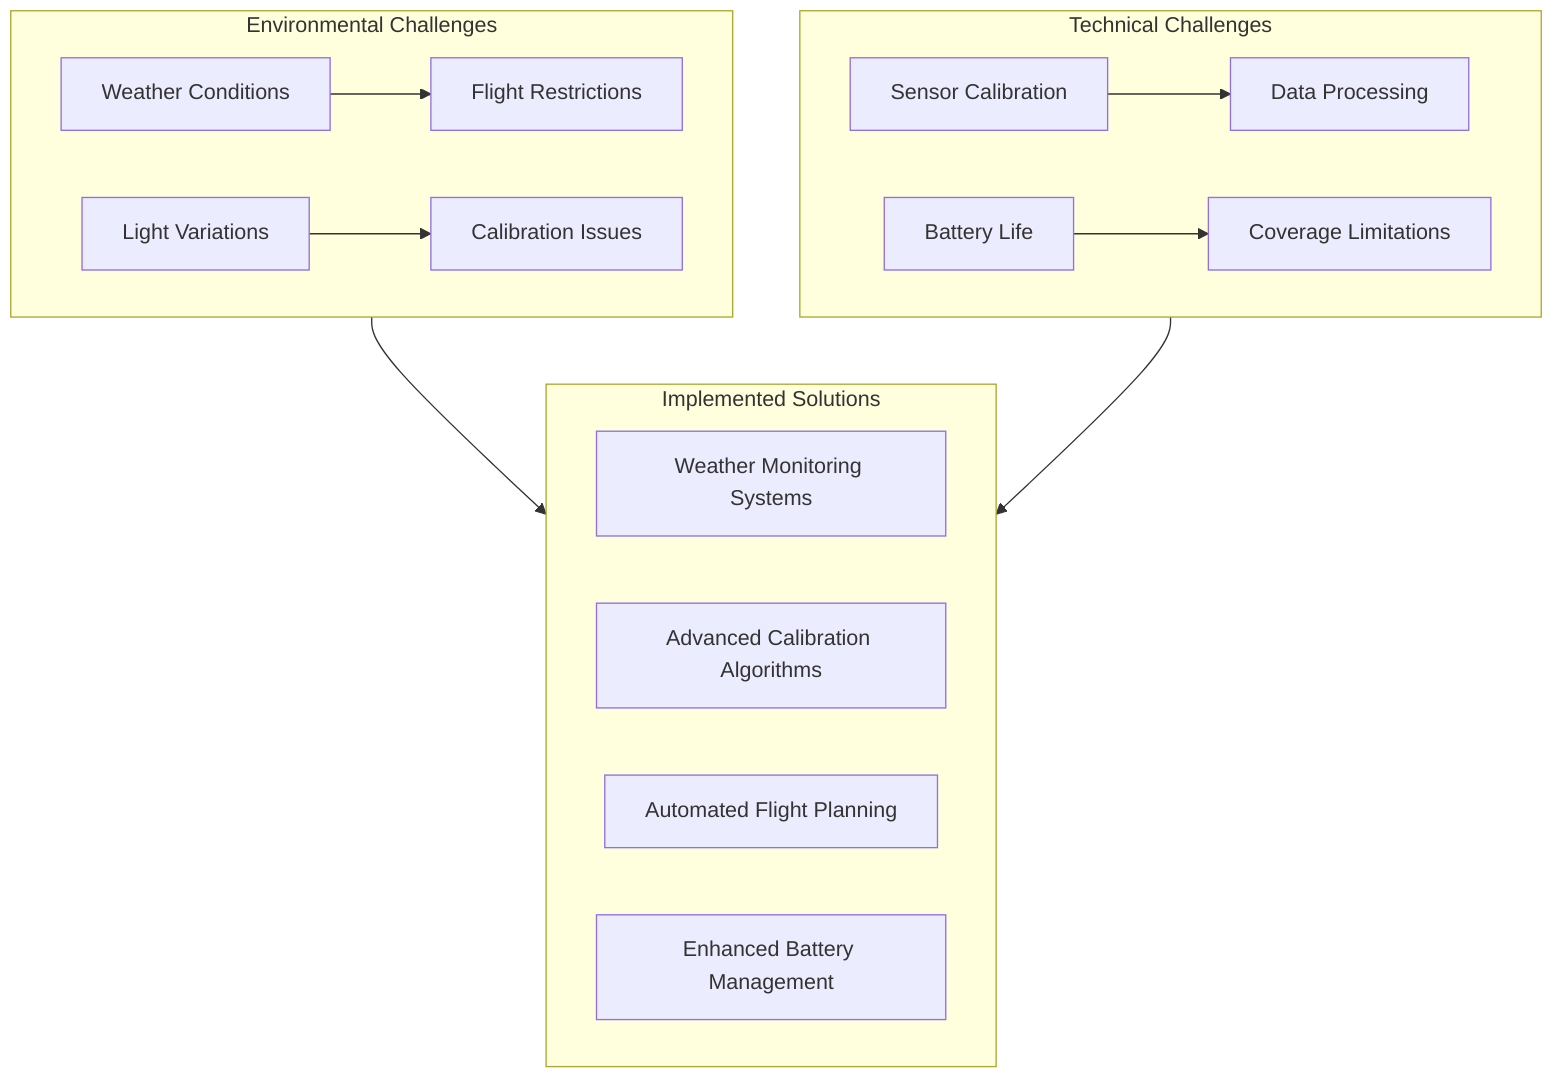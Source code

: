flowchart TB
    subgraph Environmental["Environmental Challenges"]
        A[Weather Conditions] --> B[Flight Restrictions]
        C[Light Variations] --> D[Calibration Issues]
    end

    subgraph Technical["Technical Challenges"]
        E[Sensor Calibration] --> F[Data Processing]
        G[Battery Life] --> H[Coverage Limitations]
    end

    subgraph Solutions["Implemented Solutions"]
        I[Weather Monitoring Systems]
        J[Advanced Calibration Algorithms]
        K[Automated Flight Planning]
        L[Enhanced Battery Management]
    end

    Environmental --> Solutions
    Technical --> Solutions